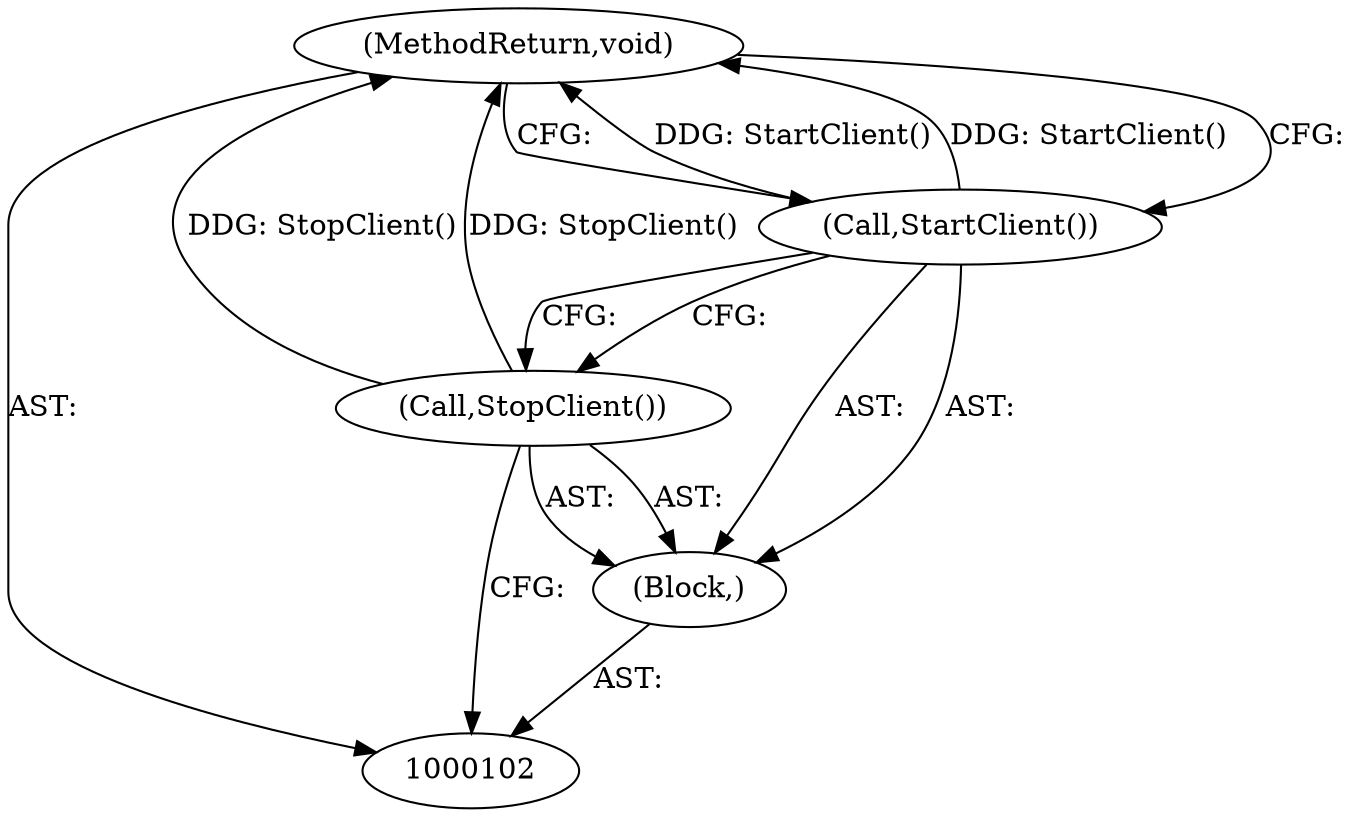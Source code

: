digraph "0_Chrome_8a50f99c25fb70ff43aaa82b6f9569db383f0ca8_10" {
"1000106" [label="(MethodReturn,void)"];
"1000103" [label="(Block,)"];
"1000104" [label="(Call,StopClient())"];
"1000105" [label="(Call,StartClient())"];
"1000106" -> "1000102"  [label="AST: "];
"1000106" -> "1000105"  [label="CFG: "];
"1000105" -> "1000106"  [label="DDG: StartClient()"];
"1000104" -> "1000106"  [label="DDG: StopClient()"];
"1000103" -> "1000102"  [label="AST: "];
"1000104" -> "1000103"  [label="AST: "];
"1000105" -> "1000103"  [label="AST: "];
"1000104" -> "1000103"  [label="AST: "];
"1000104" -> "1000102"  [label="CFG: "];
"1000105" -> "1000104"  [label="CFG: "];
"1000104" -> "1000106"  [label="DDG: StopClient()"];
"1000105" -> "1000103"  [label="AST: "];
"1000105" -> "1000104"  [label="CFG: "];
"1000106" -> "1000105"  [label="CFG: "];
"1000105" -> "1000106"  [label="DDG: StartClient()"];
}

